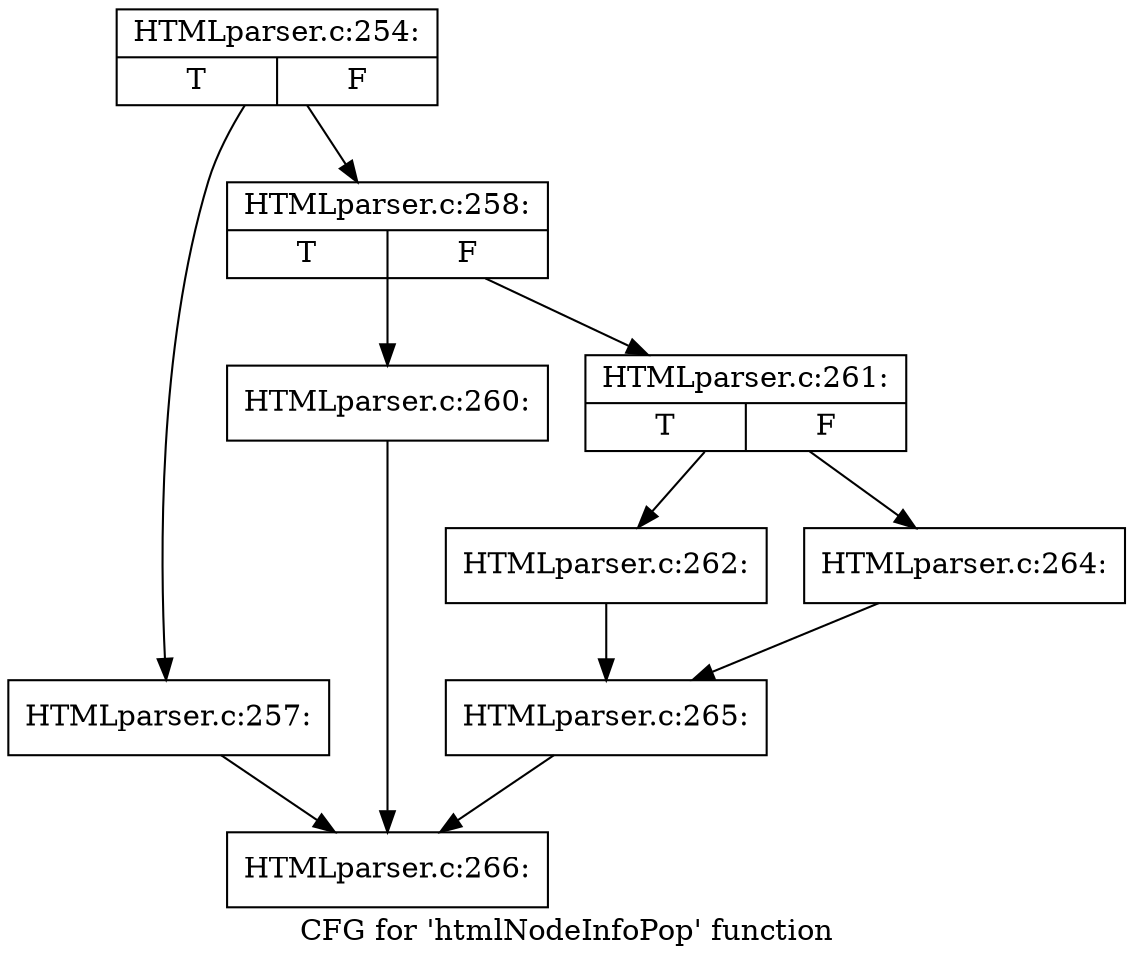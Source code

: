 digraph "CFG for 'htmlNodeInfoPop' function" {
	label="CFG for 'htmlNodeInfoPop' function";

	Node0x3fad810 [shape=record,label="{HTMLparser.c:254:|{<s0>T|<s1>F}}"];
	Node0x3fad810 -> Node0x3fade20;
	Node0x3fad810 -> Node0x3fade70;
	Node0x3fade20 [shape=record,label="{HTMLparser.c:257:}"];
	Node0x3fade20 -> Node0x3fae0c0;
	Node0x3fade70 [shape=record,label="{HTMLparser.c:258:|{<s0>T|<s1>F}}"];
	Node0x3fade70 -> Node0x3fb1160;
	Node0x3fade70 -> Node0x3fb11b0;
	Node0x3fb1160 [shape=record,label="{HTMLparser.c:260:}"];
	Node0x3fb1160 -> Node0x3fae0c0;
	Node0x3fb11b0 [shape=record,label="{HTMLparser.c:261:|{<s0>T|<s1>F}}"];
	Node0x3fb11b0 -> Node0x3fb1740;
	Node0x3fb11b0 -> Node0x3fb17e0;
	Node0x3fb1740 [shape=record,label="{HTMLparser.c:262:}"];
	Node0x3fb1740 -> Node0x3fb1790;
	Node0x3fb17e0 [shape=record,label="{HTMLparser.c:264:}"];
	Node0x3fb17e0 -> Node0x3fb1790;
	Node0x3fb1790 [shape=record,label="{HTMLparser.c:265:}"];
	Node0x3fb1790 -> Node0x3fae0c0;
	Node0x3fae0c0 [shape=record,label="{HTMLparser.c:266:}"];
}
